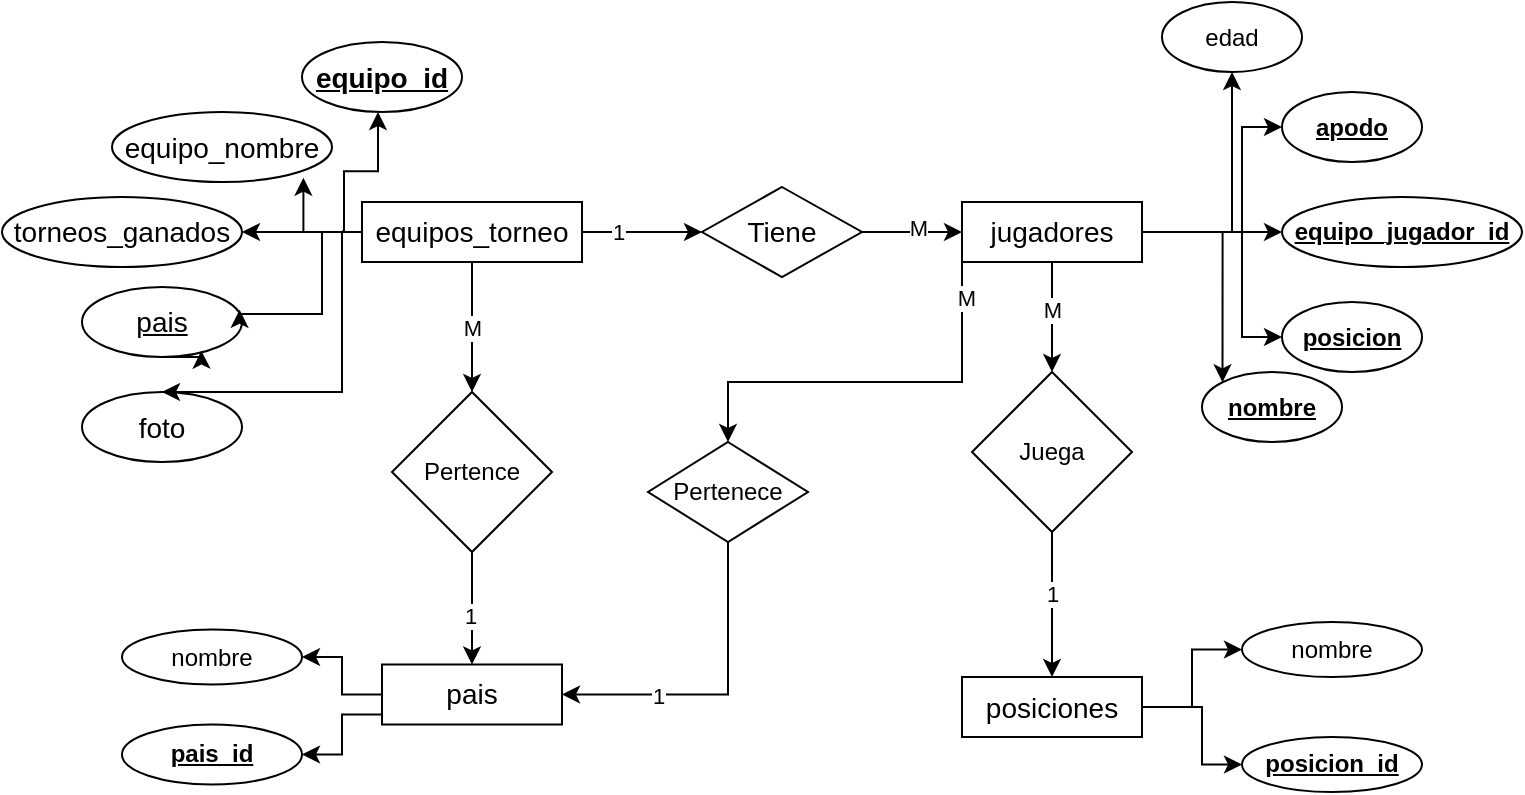 <mxfile version="22.1.11" type="device">
  <diagram name="Página-1" id="9vzip_k9gJqUgEpn7nk9">
    <mxGraphModel dx="1254" dy="727" grid="1" gridSize="10" guides="1" tooltips="1" connect="1" arrows="1" fold="1" page="1" pageScale="1" pageWidth="827" pageHeight="1169" math="0" shadow="0">
      <root>
        <mxCell id="0" />
        <mxCell id="1" parent="0" />
        <mxCell id="f-_UFwZLK2XR_uIfrAdp-9" style="edgeStyle=orthogonalEdgeStyle;rounded=0;orthogonalLoop=1;jettySize=auto;html=1;exitX=0;exitY=0.5;exitDx=0;exitDy=0;entryX=1;entryY=0.5;entryDx=0;entryDy=0;" parent="1" source="f-_UFwZLK2XR_uIfrAdp-1" target="f-_UFwZLK2XR_uIfrAdp-6" edge="1">
          <mxGeometry relative="1" as="geometry" />
        </mxCell>
        <mxCell id="f-_UFwZLK2XR_uIfrAdp-13" style="edgeStyle=orthogonalEdgeStyle;rounded=0;orthogonalLoop=1;jettySize=auto;html=1;exitX=0;exitY=0.5;exitDx=0;exitDy=0;entryX=0.5;entryY=0;entryDx=0;entryDy=0;" parent="1" source="f-_UFwZLK2XR_uIfrAdp-1" target="f-_UFwZLK2XR_uIfrAdp-8" edge="1">
          <mxGeometry relative="1" as="geometry">
            <Array as="points">
              <mxPoint x="180" y="125" />
              <mxPoint x="180" y="205" />
            </Array>
          </mxGeometry>
        </mxCell>
        <mxCell id="XXTwbbG2mgjrx7Vn-x9b-32" value="" style="edgeStyle=orthogonalEdgeStyle;rounded=0;orthogonalLoop=1;jettySize=auto;html=1;" edge="1" parent="1" source="f-_UFwZLK2XR_uIfrAdp-1" target="XXTwbbG2mgjrx7Vn-x9b-31">
          <mxGeometry relative="1" as="geometry" />
        </mxCell>
        <mxCell id="XXTwbbG2mgjrx7Vn-x9b-34" value="1" style="edgeLabel;html=1;align=center;verticalAlign=middle;resizable=0;points=[];" vertex="1" connectable="0" parent="XXTwbbG2mgjrx7Vn-x9b-32">
          <mxGeometry x="-0.407" relative="1" as="geometry">
            <mxPoint as="offset" />
          </mxGeometry>
        </mxCell>
        <mxCell id="XXTwbbG2mgjrx7Vn-x9b-47" value="" style="edgeStyle=orthogonalEdgeStyle;rounded=0;orthogonalLoop=1;jettySize=auto;html=1;" edge="1" parent="1" source="f-_UFwZLK2XR_uIfrAdp-1" target="XXTwbbG2mgjrx7Vn-x9b-46">
          <mxGeometry relative="1" as="geometry" />
        </mxCell>
        <mxCell id="XXTwbbG2mgjrx7Vn-x9b-49" value="M" style="edgeLabel;html=1;align=center;verticalAlign=middle;resizable=0;points=[];" vertex="1" connectable="0" parent="XXTwbbG2mgjrx7Vn-x9b-47">
          <mxGeometry x="0.008" relative="1" as="geometry">
            <mxPoint as="offset" />
          </mxGeometry>
        </mxCell>
        <mxCell id="f-_UFwZLK2XR_uIfrAdp-1" value="&lt;font style=&quot;font-size: 14px;&quot;&gt;equipos_torneo&lt;/font&gt;" style="rounded=0;whiteSpace=wrap;html=1;fillColor=none;" parent="1" vertex="1">
          <mxGeometry x="190" y="110" width="110" height="30" as="geometry" />
        </mxCell>
        <mxCell id="f-_UFwZLK2XR_uIfrAdp-2" value="&lt;font style=&quot;font-size: 14px;&quot;&gt;&lt;b&gt;&lt;u&gt;equipo_id&lt;/u&gt;&lt;/b&gt;&lt;/font&gt;" style="ellipse;whiteSpace=wrap;html=1;fillColor=none;rounded=0;" parent="1" vertex="1">
          <mxGeometry x="160" y="30" width="80" height="35" as="geometry" />
        </mxCell>
        <mxCell id="f-_UFwZLK2XR_uIfrAdp-5" value="&lt;span style=&quot;font-size: 14px;&quot;&gt;equipo_nombre&lt;/span&gt;" style="ellipse;whiteSpace=wrap;html=1;fillColor=none;rounded=0;" parent="1" vertex="1">
          <mxGeometry x="65" y="65" width="110" height="35" as="geometry" />
        </mxCell>
        <mxCell id="f-_UFwZLK2XR_uIfrAdp-6" value="&lt;span style=&quot;font-size: 14px;&quot;&gt;torneos_ganados&lt;/span&gt;" style="ellipse;whiteSpace=wrap;html=1;fillColor=none;rounded=0;" parent="1" vertex="1">
          <mxGeometry x="10" y="107.5" width="120" height="35" as="geometry" />
        </mxCell>
        <mxCell id="f-_UFwZLK2XR_uIfrAdp-7" value="&lt;span style=&quot;font-size: 14px;&quot;&gt;&lt;u&gt;pais&lt;/u&gt;&lt;/span&gt;" style="ellipse;whiteSpace=wrap;html=1;fillColor=none;rounded=0;" parent="1" vertex="1">
          <mxGeometry x="50" y="152.5" width="80" height="35" as="geometry" />
        </mxCell>
        <mxCell id="f-_UFwZLK2XR_uIfrAdp-8" value="&lt;span style=&quot;font-size: 14px;&quot;&gt;foto&lt;/span&gt;" style="ellipse;whiteSpace=wrap;html=1;fillColor=none;rounded=0;" parent="1" vertex="1">
          <mxGeometry x="50" y="205" width="80" height="35" as="geometry" />
        </mxCell>
        <mxCell id="f-_UFwZLK2XR_uIfrAdp-10" style="edgeStyle=orthogonalEdgeStyle;rounded=0;orthogonalLoop=1;jettySize=auto;html=1;entryX=0.475;entryY=1.01;entryDx=0;entryDy=0;entryPerimeter=0;" parent="1" edge="1">
          <mxGeometry relative="1" as="geometry">
            <mxPoint x="180" y="124.65" as="sourcePoint" />
            <mxPoint x="198.0" y="65" as="targetPoint" />
            <Array as="points">
              <mxPoint x="181" y="124.65" />
              <mxPoint x="181" y="94.65" />
              <mxPoint x="198" y="94.65" />
            </Array>
          </mxGeometry>
        </mxCell>
        <mxCell id="f-_UFwZLK2XR_uIfrAdp-11" style="edgeStyle=orthogonalEdgeStyle;rounded=0;orthogonalLoop=1;jettySize=auto;html=1;exitX=0;exitY=0.5;exitDx=0;exitDy=0;entryX=0.87;entryY=0.938;entryDx=0;entryDy=0;entryPerimeter=0;" parent="1" source="f-_UFwZLK2XR_uIfrAdp-1" target="f-_UFwZLK2XR_uIfrAdp-5" edge="1">
          <mxGeometry relative="1" as="geometry" />
        </mxCell>
        <mxCell id="f-_UFwZLK2XR_uIfrAdp-12" style="edgeStyle=orthogonalEdgeStyle;rounded=0;orthogonalLoop=1;jettySize=auto;html=1;exitX=0;exitY=0.5;exitDx=0;exitDy=0;entryX=0.985;entryY=0.326;entryDx=0;entryDy=0;entryPerimeter=0;" parent="1" source="f-_UFwZLK2XR_uIfrAdp-1" target="f-_UFwZLK2XR_uIfrAdp-7" edge="1">
          <mxGeometry relative="1" as="geometry">
            <Array as="points">
              <mxPoint x="170" y="125" />
              <mxPoint x="170" y="166" />
            </Array>
          </mxGeometry>
        </mxCell>
        <mxCell id="XXTwbbG2mgjrx7Vn-x9b-4" value="" style="edgeStyle=orthogonalEdgeStyle;rounded=0;orthogonalLoop=1;jettySize=auto;html=1;" edge="1" parent="1" source="XXTwbbG2mgjrx7Vn-x9b-1" target="XXTwbbG2mgjrx7Vn-x9b-3">
          <mxGeometry relative="1" as="geometry" />
        </mxCell>
        <mxCell id="XXTwbbG2mgjrx7Vn-x9b-9" style="edgeStyle=orthogonalEdgeStyle;rounded=0;orthogonalLoop=1;jettySize=auto;html=1;exitX=1;exitY=0.5;exitDx=0;exitDy=0;entryX=0.5;entryY=1;entryDx=0;entryDy=0;" edge="1" parent="1" source="XXTwbbG2mgjrx7Vn-x9b-1" target="XXTwbbG2mgjrx7Vn-x9b-8">
          <mxGeometry relative="1" as="geometry" />
        </mxCell>
        <mxCell id="XXTwbbG2mgjrx7Vn-x9b-10" style="edgeStyle=orthogonalEdgeStyle;rounded=0;orthogonalLoop=1;jettySize=auto;html=1;exitX=1;exitY=0.5;exitDx=0;exitDy=0;entryX=0;entryY=0.5;entryDx=0;entryDy=0;" edge="1" parent="1" source="XXTwbbG2mgjrx7Vn-x9b-1" target="XXTwbbG2mgjrx7Vn-x9b-5">
          <mxGeometry relative="1" as="geometry">
            <Array as="points">
              <mxPoint x="630" y="125" />
              <mxPoint x="630" y="73" />
            </Array>
          </mxGeometry>
        </mxCell>
        <mxCell id="XXTwbbG2mgjrx7Vn-x9b-11" style="edgeStyle=orthogonalEdgeStyle;rounded=0;orthogonalLoop=1;jettySize=auto;html=1;exitX=1;exitY=0.5;exitDx=0;exitDy=0;entryX=0;entryY=0.5;entryDx=0;entryDy=0;" edge="1" parent="1" source="XXTwbbG2mgjrx7Vn-x9b-1" target="XXTwbbG2mgjrx7Vn-x9b-6">
          <mxGeometry relative="1" as="geometry">
            <Array as="points">
              <mxPoint x="630" y="125" />
              <mxPoint x="630" y="177" />
            </Array>
          </mxGeometry>
        </mxCell>
        <mxCell id="XXTwbbG2mgjrx7Vn-x9b-13" style="edgeStyle=orthogonalEdgeStyle;rounded=0;orthogonalLoop=1;jettySize=auto;html=1;exitX=1;exitY=0.5;exitDx=0;exitDy=0;entryX=0;entryY=0;entryDx=0;entryDy=0;" edge="1" parent="1" source="XXTwbbG2mgjrx7Vn-x9b-1" target="XXTwbbG2mgjrx7Vn-x9b-7">
          <mxGeometry relative="1" as="geometry" />
        </mxCell>
        <mxCell id="XXTwbbG2mgjrx7Vn-x9b-37" value="" style="edgeStyle=orthogonalEdgeStyle;rounded=0;orthogonalLoop=1;jettySize=auto;html=1;" edge="1" parent="1" source="XXTwbbG2mgjrx7Vn-x9b-1" target="XXTwbbG2mgjrx7Vn-x9b-36">
          <mxGeometry relative="1" as="geometry" />
        </mxCell>
        <mxCell id="XXTwbbG2mgjrx7Vn-x9b-39" value="M" style="edgeLabel;html=1;align=center;verticalAlign=middle;resizable=0;points=[];" vertex="1" connectable="0" parent="XXTwbbG2mgjrx7Vn-x9b-37">
          <mxGeometry x="-0.146" relative="1" as="geometry">
            <mxPoint as="offset" />
          </mxGeometry>
        </mxCell>
        <mxCell id="XXTwbbG2mgjrx7Vn-x9b-42" value="" style="edgeStyle=orthogonalEdgeStyle;rounded=0;orthogonalLoop=1;jettySize=auto;html=1;entryX=0.5;entryY=0;entryDx=0;entryDy=0;" edge="1" parent="1" source="XXTwbbG2mgjrx7Vn-x9b-1" target="XXTwbbG2mgjrx7Vn-x9b-41">
          <mxGeometry relative="1" as="geometry">
            <Array as="points">
              <mxPoint x="490" y="200" />
              <mxPoint x="373" y="200" />
            </Array>
          </mxGeometry>
        </mxCell>
        <mxCell id="XXTwbbG2mgjrx7Vn-x9b-44" value="M" style="edgeLabel;html=1;align=center;verticalAlign=middle;resizable=0;points=[];" vertex="1" connectable="0" parent="XXTwbbG2mgjrx7Vn-x9b-42">
          <mxGeometry x="-0.825" y="2" relative="1" as="geometry">
            <mxPoint as="offset" />
          </mxGeometry>
        </mxCell>
        <mxCell id="XXTwbbG2mgjrx7Vn-x9b-1" value="&lt;span style=&quot;font-size: 14px;&quot;&gt;jugadores&lt;br&gt;&lt;/span&gt;" style="rounded=0;whiteSpace=wrap;html=1;fillColor=none;" vertex="1" parent="1">
          <mxGeometry x="490" y="110" width="90" height="30" as="geometry" />
        </mxCell>
        <mxCell id="XXTwbbG2mgjrx7Vn-x9b-3" value="&lt;b&gt;&lt;u&gt;equipo_jugador_id&lt;/u&gt;&lt;/b&gt;" style="ellipse;whiteSpace=wrap;html=1;fillColor=none;rounded=0;" vertex="1" parent="1">
          <mxGeometry x="650" y="107.5" width="120" height="35" as="geometry" />
        </mxCell>
        <mxCell id="XXTwbbG2mgjrx7Vn-x9b-5" value="&lt;u&gt;&lt;b&gt;apodo&lt;/b&gt;&lt;/u&gt;" style="ellipse;whiteSpace=wrap;html=1;fillColor=none;rounded=0;" vertex="1" parent="1">
          <mxGeometry x="650" y="55" width="70" height="35" as="geometry" />
        </mxCell>
        <mxCell id="XXTwbbG2mgjrx7Vn-x9b-6" value="&lt;b&gt;&lt;u&gt;posicion&lt;/u&gt;&lt;/b&gt;" style="ellipse;whiteSpace=wrap;html=1;fillColor=none;rounded=0;" vertex="1" parent="1">
          <mxGeometry x="650" y="160" width="70" height="35" as="geometry" />
        </mxCell>
        <mxCell id="XXTwbbG2mgjrx7Vn-x9b-7" value="&lt;b&gt;&lt;u&gt;nombre&lt;/u&gt;&lt;/b&gt;" style="ellipse;whiteSpace=wrap;html=1;fillColor=none;rounded=0;" vertex="1" parent="1">
          <mxGeometry x="610" y="195" width="70" height="35" as="geometry" />
        </mxCell>
        <mxCell id="XXTwbbG2mgjrx7Vn-x9b-8" value="edad" style="ellipse;whiteSpace=wrap;html=1;fillColor=none;rounded=0;" vertex="1" parent="1">
          <mxGeometry x="590" y="10" width="70" height="35" as="geometry" />
        </mxCell>
        <mxCell id="XXTwbbG2mgjrx7Vn-x9b-29" style="edgeStyle=orthogonalEdgeStyle;rounded=0;orthogonalLoop=1;jettySize=auto;html=1;exitX=1;exitY=0.5;exitDx=0;exitDy=0;entryX=0;entryY=0.5;entryDx=0;entryDy=0;" edge="1" parent="1" source="XXTwbbG2mgjrx7Vn-x9b-14" target="XXTwbbG2mgjrx7Vn-x9b-17">
          <mxGeometry relative="1" as="geometry" />
        </mxCell>
        <mxCell id="XXTwbbG2mgjrx7Vn-x9b-30" style="edgeStyle=orthogonalEdgeStyle;rounded=0;orthogonalLoop=1;jettySize=auto;html=1;exitX=1;exitY=0.5;exitDx=0;exitDy=0;entryX=0;entryY=0.5;entryDx=0;entryDy=0;" edge="1" parent="1" source="XXTwbbG2mgjrx7Vn-x9b-14" target="XXTwbbG2mgjrx7Vn-x9b-15">
          <mxGeometry relative="1" as="geometry">
            <Array as="points">
              <mxPoint x="610" y="363" />
              <mxPoint x="610" y="391" />
            </Array>
          </mxGeometry>
        </mxCell>
        <mxCell id="XXTwbbG2mgjrx7Vn-x9b-14" value="&lt;span style=&quot;font-size: 14px;&quot;&gt;posiciones&lt;br&gt;&lt;/span&gt;" style="rounded=0;whiteSpace=wrap;html=1;fillColor=none;" vertex="1" parent="1">
          <mxGeometry x="490" y="347.5" width="90" height="30" as="geometry" />
        </mxCell>
        <mxCell id="XXTwbbG2mgjrx7Vn-x9b-15" value="&lt;u&gt;&lt;b&gt;posicion_id&lt;/b&gt;&lt;/u&gt;" style="ellipse;whiteSpace=wrap;html=1;fillColor=none;rounded=0;" vertex="1" parent="1">
          <mxGeometry x="630" y="377.5" width="90" height="27.5" as="geometry" />
        </mxCell>
        <mxCell id="XXTwbbG2mgjrx7Vn-x9b-17" value="nombre" style="ellipse;whiteSpace=wrap;html=1;fillColor=none;rounded=0;" vertex="1" parent="1">
          <mxGeometry x="630" y="320" width="90" height="27.5" as="geometry" />
        </mxCell>
        <mxCell id="XXTwbbG2mgjrx7Vn-x9b-27" style="edgeStyle=orthogonalEdgeStyle;rounded=0;orthogonalLoop=1;jettySize=auto;html=1;exitX=0;exitY=0.5;exitDx=0;exitDy=0;entryX=1;entryY=0.5;entryDx=0;entryDy=0;" edge="1" parent="1" source="XXTwbbG2mgjrx7Vn-x9b-21" target="XXTwbbG2mgjrx7Vn-x9b-23">
          <mxGeometry relative="1" as="geometry" />
        </mxCell>
        <mxCell id="XXTwbbG2mgjrx7Vn-x9b-28" style="edgeStyle=orthogonalEdgeStyle;rounded=0;orthogonalLoop=1;jettySize=auto;html=1;exitX=0;exitY=0.5;exitDx=0;exitDy=0;entryX=1;entryY=0.5;entryDx=0;entryDy=0;" edge="1" parent="1" source="XXTwbbG2mgjrx7Vn-x9b-21" target="XXTwbbG2mgjrx7Vn-x9b-22">
          <mxGeometry relative="1" as="geometry">
            <Array as="points">
              <mxPoint x="200" y="366.25" />
              <mxPoint x="180" y="366.25" />
              <mxPoint x="180" y="386.25" />
            </Array>
          </mxGeometry>
        </mxCell>
        <mxCell id="XXTwbbG2mgjrx7Vn-x9b-21" value="&lt;span style=&quot;font-size: 14px;&quot;&gt;pais&lt;br&gt;&lt;/span&gt;" style="rounded=0;whiteSpace=wrap;html=1;fillColor=none;" vertex="1" parent="1">
          <mxGeometry x="200" y="341.25" width="90" height="30" as="geometry" />
        </mxCell>
        <mxCell id="XXTwbbG2mgjrx7Vn-x9b-22" value="&lt;b&gt;&lt;u&gt;pais_id&lt;/u&gt;&lt;/b&gt;" style="ellipse;whiteSpace=wrap;html=1;fillColor=none;rounded=0;" vertex="1" parent="1">
          <mxGeometry x="70" y="371.25" width="90" height="30" as="geometry" />
        </mxCell>
        <mxCell id="XXTwbbG2mgjrx7Vn-x9b-23" value="nombre" style="ellipse;whiteSpace=wrap;html=1;fillColor=none;rounded=0;" vertex="1" parent="1">
          <mxGeometry x="70" y="323.75" width="90" height="27.5" as="geometry" />
        </mxCell>
        <mxCell id="XXTwbbG2mgjrx7Vn-x9b-26" style="edgeStyle=orthogonalEdgeStyle;rounded=0;orthogonalLoop=1;jettySize=auto;html=1;exitX=0.5;exitY=1;exitDx=0;exitDy=0;entryX=0.746;entryY=0.91;entryDx=0;entryDy=0;entryPerimeter=0;" edge="1" parent="1" source="f-_UFwZLK2XR_uIfrAdp-7" target="f-_UFwZLK2XR_uIfrAdp-7">
          <mxGeometry relative="1" as="geometry" />
        </mxCell>
        <mxCell id="XXTwbbG2mgjrx7Vn-x9b-33" style="edgeStyle=orthogonalEdgeStyle;rounded=0;orthogonalLoop=1;jettySize=auto;html=1;exitX=1;exitY=0.5;exitDx=0;exitDy=0;entryX=0;entryY=0.5;entryDx=0;entryDy=0;" edge="1" parent="1" source="XXTwbbG2mgjrx7Vn-x9b-31" target="XXTwbbG2mgjrx7Vn-x9b-1">
          <mxGeometry relative="1" as="geometry" />
        </mxCell>
        <mxCell id="XXTwbbG2mgjrx7Vn-x9b-35" value="M" style="edgeLabel;html=1;align=center;verticalAlign=middle;resizable=0;points=[];" vertex="1" connectable="0" parent="XXTwbbG2mgjrx7Vn-x9b-33">
          <mxGeometry x="0.128" y="2" relative="1" as="geometry">
            <mxPoint as="offset" />
          </mxGeometry>
        </mxCell>
        <mxCell id="XXTwbbG2mgjrx7Vn-x9b-31" value="&lt;font style=&quot;font-size: 14px;&quot;&gt;Tiene&lt;/font&gt;" style="rhombus;whiteSpace=wrap;html=1;fillColor=none;rounded=0;" vertex="1" parent="1">
          <mxGeometry x="360" y="102.5" width="80" height="45" as="geometry" />
        </mxCell>
        <mxCell id="XXTwbbG2mgjrx7Vn-x9b-38" style="edgeStyle=orthogonalEdgeStyle;rounded=0;orthogonalLoop=1;jettySize=auto;html=1;exitX=0.5;exitY=1;exitDx=0;exitDy=0;entryX=0.5;entryY=0;entryDx=0;entryDy=0;" edge="1" parent="1" source="XXTwbbG2mgjrx7Vn-x9b-36" target="XXTwbbG2mgjrx7Vn-x9b-14">
          <mxGeometry relative="1" as="geometry" />
        </mxCell>
        <mxCell id="XXTwbbG2mgjrx7Vn-x9b-40" value="1" style="edgeLabel;html=1;align=center;verticalAlign=middle;resizable=0;points=[];" vertex="1" connectable="0" parent="XXTwbbG2mgjrx7Vn-x9b-38">
          <mxGeometry x="-0.157" relative="1" as="geometry">
            <mxPoint as="offset" />
          </mxGeometry>
        </mxCell>
        <mxCell id="XXTwbbG2mgjrx7Vn-x9b-36" value="Juega" style="rhombus;whiteSpace=wrap;html=1;fillColor=none;rounded=0;" vertex="1" parent="1">
          <mxGeometry x="495" y="195" width="80" height="80" as="geometry" />
        </mxCell>
        <mxCell id="XXTwbbG2mgjrx7Vn-x9b-43" style="edgeStyle=orthogonalEdgeStyle;rounded=0;orthogonalLoop=1;jettySize=auto;html=1;exitX=0.5;exitY=1;exitDx=0;exitDy=0;entryX=1;entryY=0.5;entryDx=0;entryDy=0;" edge="1" parent="1" source="XXTwbbG2mgjrx7Vn-x9b-41" target="XXTwbbG2mgjrx7Vn-x9b-21">
          <mxGeometry relative="1" as="geometry" />
        </mxCell>
        <mxCell id="XXTwbbG2mgjrx7Vn-x9b-45" value="1" style="edgeLabel;html=1;align=center;verticalAlign=middle;resizable=0;points=[];" vertex="1" connectable="0" parent="XXTwbbG2mgjrx7Vn-x9b-43">
          <mxGeometry x="0.398" relative="1" as="geometry">
            <mxPoint as="offset" />
          </mxGeometry>
        </mxCell>
        <mxCell id="XXTwbbG2mgjrx7Vn-x9b-41" value="Pertenece" style="rhombus;whiteSpace=wrap;html=1;fillColor=none;rounded=0;" vertex="1" parent="1">
          <mxGeometry x="333" y="230" width="80" height="50" as="geometry" />
        </mxCell>
        <mxCell id="XXTwbbG2mgjrx7Vn-x9b-48" style="edgeStyle=orthogonalEdgeStyle;rounded=0;orthogonalLoop=1;jettySize=auto;html=1;exitX=0.5;exitY=1;exitDx=0;exitDy=0;" edge="1" parent="1" source="XXTwbbG2mgjrx7Vn-x9b-46" target="XXTwbbG2mgjrx7Vn-x9b-21">
          <mxGeometry relative="1" as="geometry" />
        </mxCell>
        <mxCell id="XXTwbbG2mgjrx7Vn-x9b-52" value="1" style="edgeLabel;html=1;align=center;verticalAlign=middle;resizable=0;points=[];" vertex="1" connectable="0" parent="XXTwbbG2mgjrx7Vn-x9b-48">
          <mxGeometry x="0.131" y="-1" relative="1" as="geometry">
            <mxPoint as="offset" />
          </mxGeometry>
        </mxCell>
        <mxCell id="XXTwbbG2mgjrx7Vn-x9b-46" value="Pertence" style="rhombus;whiteSpace=wrap;html=1;fillColor=none;rounded=0;" vertex="1" parent="1">
          <mxGeometry x="205" y="205" width="80" height="80" as="geometry" />
        </mxCell>
      </root>
    </mxGraphModel>
  </diagram>
</mxfile>
